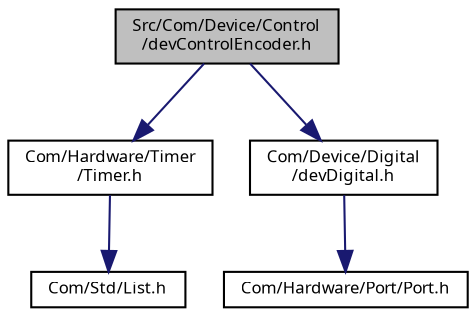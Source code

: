 digraph "Src/Com/Device/Control/devControlEncoder.h"
{
  edge [fontname="Sans",fontsize="8",labelfontname="Sans",labelfontsize="8"];
  node [fontname="Sans",fontsize="8",shape=record];
  Node1 [label="Src/Com/Device/Control\l/devControlEncoder.h",height=0.2,width=0.4,color="black", fillcolor="grey75", style="filled", fontcolor="black"];
  Node1 -> Node2 [color="midnightblue",fontsize="8",style="solid",fontname="Sans"];
  Node2 [label="Com/Hardware/Timer\l/Timer.h",height=0.2,width=0.4,color="black", fillcolor="white", style="filled",URL="$_hardware_2_timer_2_timer_8h_source.html"];
  Node2 -> Node3 [color="midnightblue",fontsize="8",style="solid",fontname="Sans"];
  Node3 [label="Com/Std/List.h",height=0.2,width=0.4,color="black", fillcolor="white", style="filled",URL="$_list_8h.html"];
  Node1 -> Node4 [color="midnightblue",fontsize="8",style="solid",fontname="Sans"];
  Node4 [label="Com/Device/Digital\l/devDigital.h",height=0.2,width=0.4,color="black", fillcolor="white", style="filled",URL="$dev_digital_8h.html"];
  Node4 -> Node5 [color="midnightblue",fontsize="8",style="solid",fontname="Sans"];
  Node5 [label="Com/Hardware/Port/Port.h",height=0.2,width=0.4,color="black", fillcolor="white", style="filled",URL="$_port_8h.html"];
}

